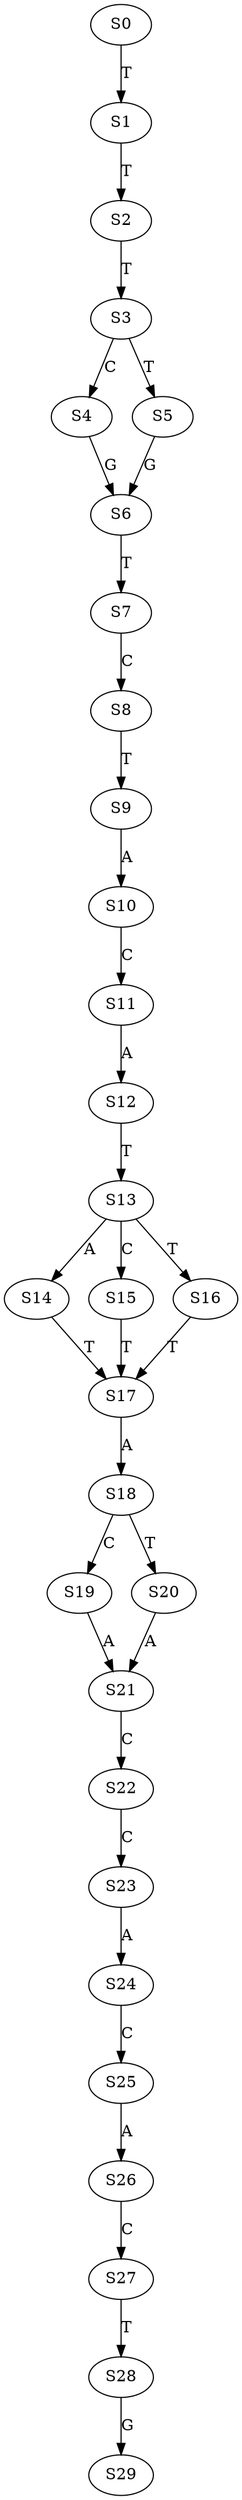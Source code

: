 strict digraph  {
	S0 -> S1 [ label = T ];
	S1 -> S2 [ label = T ];
	S2 -> S3 [ label = T ];
	S3 -> S4 [ label = C ];
	S3 -> S5 [ label = T ];
	S4 -> S6 [ label = G ];
	S5 -> S6 [ label = G ];
	S6 -> S7 [ label = T ];
	S7 -> S8 [ label = C ];
	S8 -> S9 [ label = T ];
	S9 -> S10 [ label = A ];
	S10 -> S11 [ label = C ];
	S11 -> S12 [ label = A ];
	S12 -> S13 [ label = T ];
	S13 -> S14 [ label = A ];
	S13 -> S15 [ label = C ];
	S13 -> S16 [ label = T ];
	S14 -> S17 [ label = T ];
	S15 -> S17 [ label = T ];
	S16 -> S17 [ label = T ];
	S17 -> S18 [ label = A ];
	S18 -> S19 [ label = C ];
	S18 -> S20 [ label = T ];
	S19 -> S21 [ label = A ];
	S20 -> S21 [ label = A ];
	S21 -> S22 [ label = C ];
	S22 -> S23 [ label = C ];
	S23 -> S24 [ label = A ];
	S24 -> S25 [ label = C ];
	S25 -> S26 [ label = A ];
	S26 -> S27 [ label = C ];
	S27 -> S28 [ label = T ];
	S28 -> S29 [ label = G ];
}
